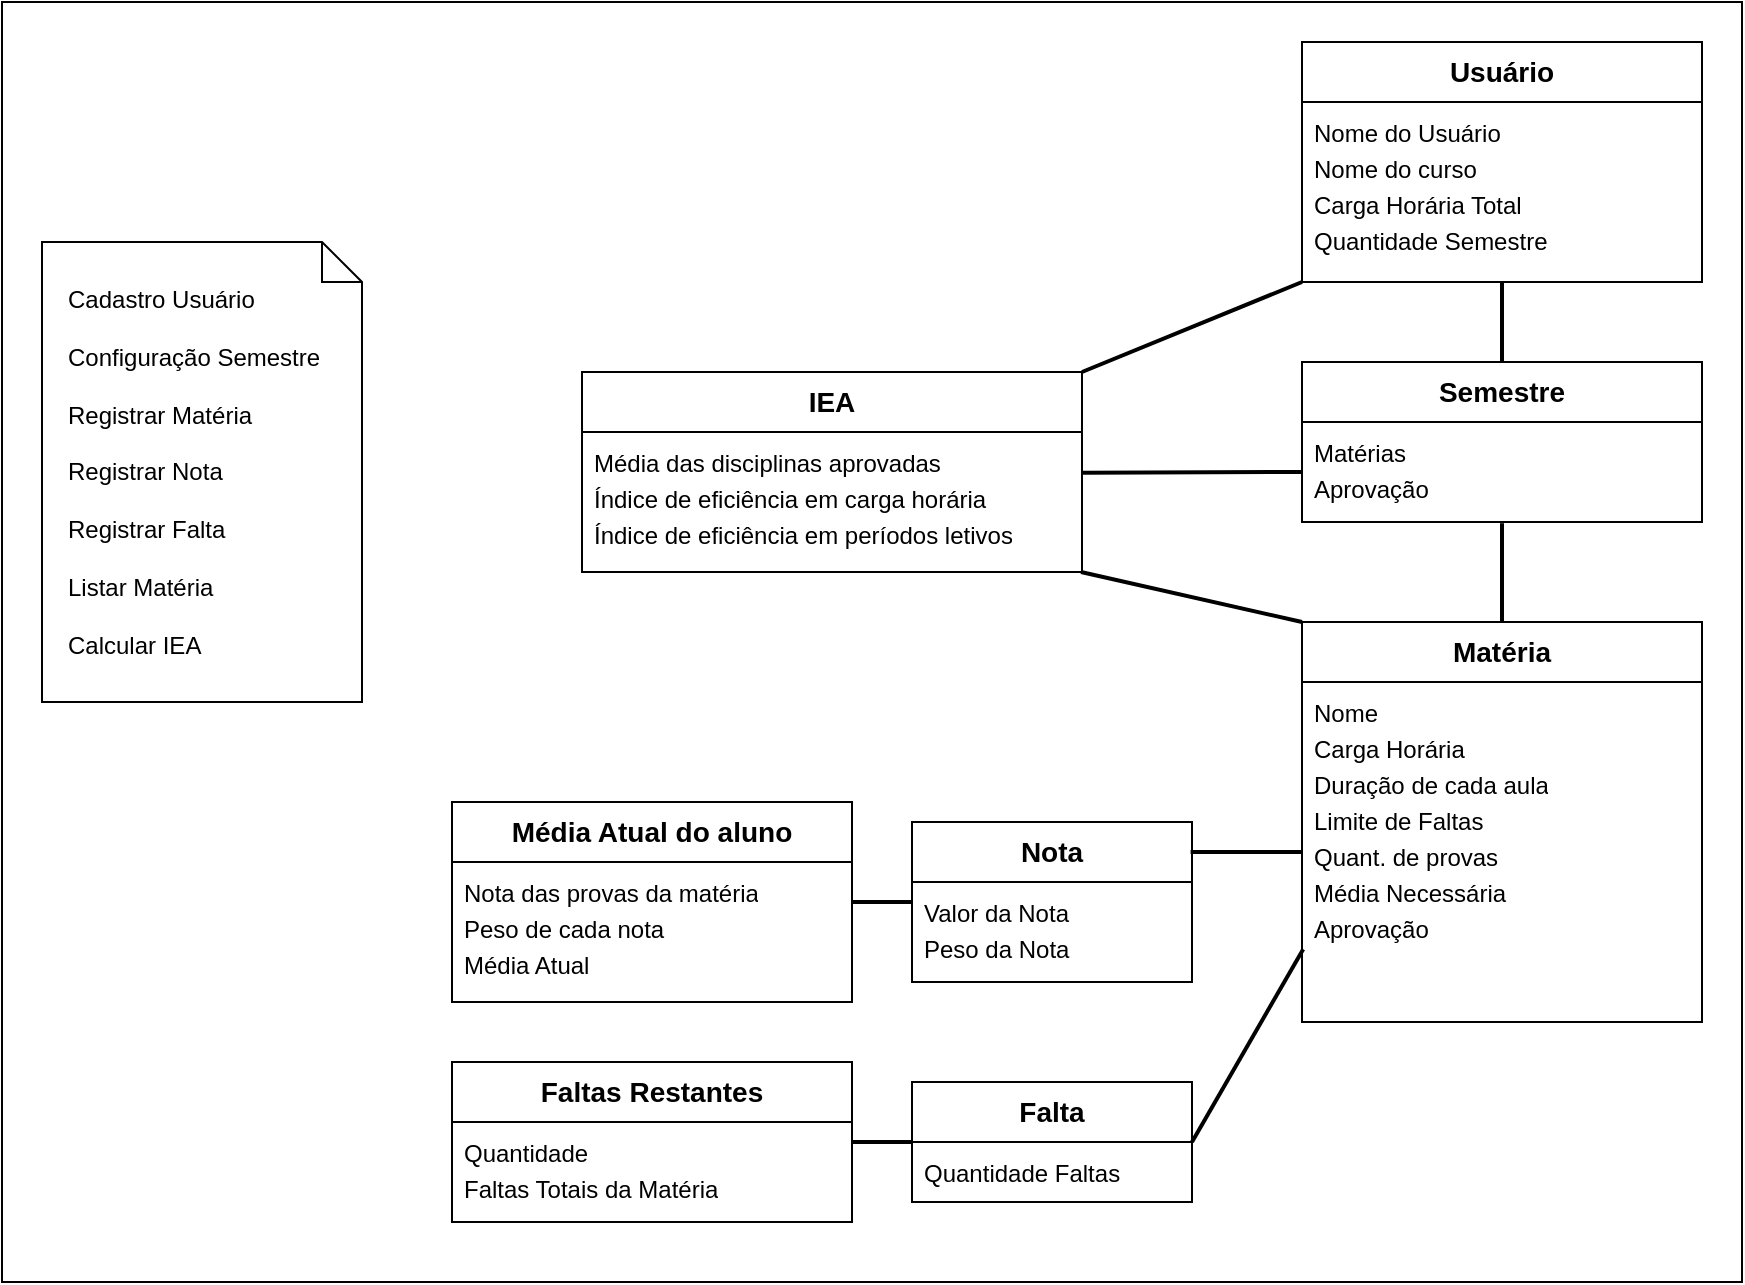 <mxfile version="28.2.7">
  <diagram name="Page-1" id="pkP7r03JcXVv8Jwx48xX">
    <mxGraphModel dx="1426" dy="749" grid="1" gridSize="10" guides="1" tooltips="1" connect="1" arrows="1" fold="1" page="1" pageScale="1" pageWidth="1169" pageHeight="827" math="0" shadow="0">
      <root>
        <mxCell id="0" />
        <mxCell id="1" parent="0" />
        <mxCell id="4mA09U-y53jeTH3qYbcP-43" value="" style="rounded=0;whiteSpace=wrap;html=1;fontFamily=Helvetica;fontSize=11;fontColor=default;labelBackgroundColor=default;" vertex="1" parent="1">
          <mxGeometry x="200" y="10" width="870" height="640" as="geometry" />
        </mxCell>
        <mxCell id="4mA09U-y53jeTH3qYbcP-9" value="&lt;font style=&quot;font-size: 14px;&quot;&gt;&lt;b&gt;Usuário&lt;/b&gt;&lt;/font&gt;" style="swimlane;fontStyle=0;childLayout=stackLayout;horizontal=1;startSize=30;horizontalStack=0;resizeParent=1;resizeParentMax=0;resizeLast=0;collapsible=0;marginBottom=0;align=center;whiteSpace=wrap;html=1;" vertex="1" parent="1">
          <mxGeometry x="850" y="30" width="200" height="120" as="geometry" />
        </mxCell>
        <mxCell id="4mA09U-y53jeTH3qYbcP-10" value="&lt;div style=&quot;line-height: 150%;&quot;&gt;Nome do Usuário&lt;br&gt;Nome do curso&lt;br&gt;Carga Horária Total&lt;br&gt;Quantidade Semestre&lt;/div&gt;" style="text;html=1;strokeColor=none;fillColor=none;spacingLeft=4;spacingRight=4;overflow=hidden;rotatable=0;points=[[0,0.5],[1,0.5]];portConstraint=eastwest;align=left;" vertex="1" parent="4mA09U-y53jeTH3qYbcP-9">
          <mxGeometry y="30" width="200" height="90" as="geometry" />
        </mxCell>
        <mxCell id="4mA09U-y53jeTH3qYbcP-11" value="&lt;font style=&quot;font-size: 14px;&quot;&gt;&lt;b&gt;Semestre&lt;/b&gt;&lt;/font&gt;" style="swimlane;fontStyle=0;childLayout=stackLayout;horizontal=1;startSize=30;horizontalStack=0;resizeParent=1;resizeParentMax=0;resizeLast=0;collapsible=0;marginBottom=0;align=center;whiteSpace=wrap;html=1;" vertex="1" parent="1">
          <mxGeometry x="850" y="190" width="200" height="80" as="geometry" />
        </mxCell>
        <mxCell id="4mA09U-y53jeTH3qYbcP-12" value="&lt;div style=&quot;line-height: 150%;&quot;&gt;Matérias&lt;br&gt;Aprovação&lt;/div&gt;" style="text;html=1;strokeColor=none;fillColor=none;spacingLeft=4;spacingRight=4;overflow=hidden;rotatable=0;points=[[0,0.5],[1,0.5]];portConstraint=eastwest;align=left;" vertex="1" parent="4mA09U-y53jeTH3qYbcP-11">
          <mxGeometry y="30" width="200" height="50" as="geometry" />
        </mxCell>
        <mxCell id="4mA09U-y53jeTH3qYbcP-13" value="&lt;font style=&quot;font-size: 14px;&quot;&gt;&lt;b&gt;Matéria&lt;/b&gt;&lt;/font&gt;" style="swimlane;fontStyle=0;childLayout=stackLayout;horizontal=1;startSize=30;horizontalStack=0;resizeParent=1;resizeParentMax=0;resizeLast=0;collapsible=0;marginBottom=0;align=center;whiteSpace=wrap;html=1;verticalAlign=middle;spacingBottom=0;spacingTop=0;spacing=2;" vertex="1" parent="1">
          <mxGeometry x="850" y="320" width="200" height="200" as="geometry" />
        </mxCell>
        <mxCell id="4mA09U-y53jeTH3qYbcP-14" value="&lt;div style=&quot;line-height: 150%;&quot;&gt;Nome&lt;br&gt;Carga Horária&lt;br&gt;Duração de cada aula&lt;br&gt;Limite de Faltas&lt;br&gt;Quant. de provas&lt;br&gt;Média Necessária&lt;br&gt;Aprovação&lt;/div&gt;" style="text;html=1;strokeColor=none;fillColor=none;spacingLeft=4;spacingRight=4;overflow=hidden;rotatable=0;points=[[0,0.5],[1,0.5]];portConstraint=eastwest;align=left;" vertex="1" parent="4mA09U-y53jeTH3qYbcP-13">
          <mxGeometry y="30" width="200" height="170" as="geometry" />
        </mxCell>
        <mxCell id="4mA09U-y53jeTH3qYbcP-15" value="&lt;font style=&quot;font-size: 14px;&quot;&gt;&lt;b&gt;IEA&lt;/b&gt;&lt;/font&gt;" style="swimlane;fontStyle=0;childLayout=stackLayout;horizontal=1;startSize=30;horizontalStack=0;resizeParent=1;resizeParentMax=0;resizeLast=0;collapsible=0;marginBottom=0;align=center;whiteSpace=wrap;html=1;" vertex="1" parent="1">
          <mxGeometry x="490" y="195" width="250" height="100" as="geometry" />
        </mxCell>
        <mxCell id="4mA09U-y53jeTH3qYbcP-16" value="&lt;div style=&quot;line-height: 150%;&quot;&gt;Média das disciplinas aprovadas&lt;div&gt;Índice de eficiência em carga horária&lt;/div&gt;&lt;div&gt;Índice de eficiência em períodos letivos&lt;/div&gt;&lt;/div&gt;" style="text;html=1;strokeColor=none;fillColor=none;spacingLeft=4;spacingRight=4;overflow=hidden;rotatable=0;points=[[0,0.5],[1,0.5]];portConstraint=eastwest;align=left;" vertex="1" parent="4mA09U-y53jeTH3qYbcP-15">
          <mxGeometry y="30" width="250" height="70" as="geometry" />
        </mxCell>
        <mxCell id="4mA09U-y53jeTH3qYbcP-17" value="&lt;font style=&quot;font-size: 14px;&quot;&gt;&lt;b&gt;Média Atual do aluno&lt;/b&gt;&lt;/font&gt;" style="swimlane;fontStyle=0;childLayout=stackLayout;horizontal=1;startSize=30;horizontalStack=0;resizeParent=1;resizeParentMax=0;resizeLast=0;collapsible=0;marginBottom=0;align=center;whiteSpace=wrap;html=1;" vertex="1" parent="1">
          <mxGeometry x="425" y="410" width="200" height="100" as="geometry" />
        </mxCell>
        <mxCell id="4mA09U-y53jeTH3qYbcP-18" value="&lt;div style=&quot;line-height: 150%;&quot;&gt;Nota das provas da matéria&lt;br&gt;Peso de cada nota&lt;br&gt;Média Atual&lt;/div&gt;" style="text;html=1;strokeColor=none;fillColor=none;spacingLeft=4;spacingRight=4;overflow=hidden;rotatable=0;points=[[0,0.5],[1,0.5]];portConstraint=eastwest;align=left;" vertex="1" parent="4mA09U-y53jeTH3qYbcP-17">
          <mxGeometry y="30" width="200" height="70" as="geometry" />
        </mxCell>
        <mxCell id="4mA09U-y53jeTH3qYbcP-36" style="edgeStyle=orthogonalEdgeStyle;rounded=0;orthogonalLoop=1;jettySize=auto;html=1;exitX=0;exitY=0.5;exitDx=0;exitDy=0;entryX=1;entryY=0.5;entryDx=0;entryDy=0;strokeWidth=2;endArrow=none;endFill=0;" edge="1" parent="1" source="4mA09U-y53jeTH3qYbcP-19" target="4mA09U-y53jeTH3qYbcP-17">
          <mxGeometry relative="1" as="geometry" />
        </mxCell>
        <mxCell id="4mA09U-y53jeTH3qYbcP-19" value="&lt;font style=&quot;font-size: 14px;&quot;&gt;&lt;b&gt;Nota&lt;/b&gt;&lt;/font&gt;" style="swimlane;fontStyle=0;childLayout=stackLayout;horizontal=1;startSize=30;horizontalStack=0;resizeParent=1;resizeParentMax=0;resizeLast=0;collapsible=0;marginBottom=0;align=center;whiteSpace=wrap;html=1;" vertex="1" parent="1">
          <mxGeometry x="655" y="420" width="140" height="80" as="geometry" />
        </mxCell>
        <mxCell id="4mA09U-y53jeTH3qYbcP-20" value="&lt;div style=&quot;line-height: 150%;&quot;&gt;Valor da Nota&lt;br&gt;Peso da Nota&lt;/div&gt;" style="text;html=1;strokeColor=none;fillColor=none;spacingLeft=4;spacingRight=4;overflow=hidden;rotatable=0;points=[[0,0.5],[1,0.5]];portConstraint=eastwest;align=left;" vertex="1" parent="4mA09U-y53jeTH3qYbcP-19">
          <mxGeometry y="30" width="140" height="50" as="geometry" />
        </mxCell>
        <mxCell id="4mA09U-y53jeTH3qYbcP-21" value="&lt;font style=&quot;font-size: 14px;&quot;&gt;&lt;b&gt;Faltas Restantes&lt;/b&gt;&lt;/font&gt;" style="swimlane;fontStyle=0;childLayout=stackLayout;horizontal=1;startSize=30;horizontalStack=0;resizeParent=1;resizeParentMax=0;resizeLast=0;collapsible=0;marginBottom=0;align=center;whiteSpace=wrap;html=1;" vertex="1" parent="1">
          <mxGeometry x="425" y="540" width="200" height="80" as="geometry" />
        </mxCell>
        <mxCell id="4mA09U-y53jeTH3qYbcP-22" value="&lt;div style=&quot;line-height: 150%;&quot;&gt;Quantidade&lt;br&gt;Faltas Totais da Matéria&lt;/div&gt;" style="text;html=1;strokeColor=none;fillColor=none;spacingLeft=4;spacingRight=4;overflow=hidden;rotatable=0;points=[[0,0.5],[1,0.5]];portConstraint=eastwest;align=left;" vertex="1" parent="4mA09U-y53jeTH3qYbcP-21">
          <mxGeometry y="30" width="200" height="50" as="geometry" />
        </mxCell>
        <mxCell id="4mA09U-y53jeTH3qYbcP-37" style="edgeStyle=orthogonalEdgeStyle;rounded=0;orthogonalLoop=1;jettySize=auto;html=1;exitX=0;exitY=0.5;exitDx=0;exitDy=0;entryX=1;entryY=0.5;entryDx=0;entryDy=0;endArrow=none;endFill=0;strokeWidth=2;" edge="1" parent="1" source="4mA09U-y53jeTH3qYbcP-23" target="4mA09U-y53jeTH3qYbcP-21">
          <mxGeometry relative="1" as="geometry" />
        </mxCell>
        <mxCell id="4mA09U-y53jeTH3qYbcP-23" value="&lt;font style=&quot;font-size: 14px;&quot;&gt;&lt;b&gt;Falta&lt;/b&gt;&lt;/font&gt;" style="swimlane;fontStyle=0;childLayout=stackLayout;horizontal=1;startSize=30;horizontalStack=0;resizeParent=1;resizeParentMax=0;resizeLast=0;collapsible=0;marginBottom=0;align=center;whiteSpace=wrap;html=1;" vertex="1" parent="1">
          <mxGeometry x="655" y="550" width="140" height="60" as="geometry" />
        </mxCell>
        <mxCell id="4mA09U-y53jeTH3qYbcP-24" value="&lt;div style=&quot;line-height: 150%;&quot;&gt;Quantidade Faltas&lt;/div&gt;" style="text;html=1;strokeColor=none;fillColor=none;spacingLeft=4;spacingRight=4;overflow=hidden;rotatable=0;points=[[0,0.5],[1,0.5]];portConstraint=eastwest;align=left;" vertex="1" parent="4mA09U-y53jeTH3qYbcP-23">
          <mxGeometry y="30" width="140" height="30" as="geometry" />
        </mxCell>
        <mxCell id="4mA09U-y53jeTH3qYbcP-35" value="&lt;span style=&quot;&quot;&gt;Cadastro Usuário&lt;/span&gt;&lt;div&gt;&lt;span style=&quot;&quot;&gt;&lt;br&gt;&lt;/span&gt;&lt;/div&gt;&lt;div&gt;&lt;span style=&quot;&quot;&gt;Configuração Semestre&lt;/span&gt;&lt;span style=&quot;&quot;&gt;&lt;/span&gt;&lt;/div&gt;&lt;div&gt;&lt;span style=&quot;&quot;&gt;&lt;br&gt;&lt;/span&gt;&lt;/div&gt;&lt;div&gt;&lt;span style=&quot;&quot;&gt;Registrar Matéria&lt;/span&gt;&lt;span style=&quot;&quot;&gt;&lt;/span&gt;&lt;/div&gt;&lt;div&gt;&lt;span style=&quot;&quot;&gt;&lt;br&gt;&lt;/span&gt;&lt;/div&gt;&lt;div&gt;&lt;span style=&quot;&quot;&gt;Registrar Nota&lt;/span&gt;&lt;span style=&quot;&quot;&gt;&lt;/span&gt;&lt;/div&gt;&lt;div&gt;&lt;span style=&quot;&quot;&gt;&lt;br&gt;&lt;/span&gt;&lt;/div&gt;&lt;div&gt;&lt;span style=&quot;&quot;&gt;Registrar Falta&lt;/span&gt;&lt;span style=&quot;&quot;&gt;&lt;/span&gt;&lt;/div&gt;&lt;div&gt;&lt;span style=&quot;&quot;&gt;&lt;br&gt;&lt;/span&gt;&lt;/div&gt;&lt;div&gt;&lt;span style=&quot;&quot;&gt;Listar Matéria&lt;/span&gt;&lt;span style=&quot;&quot;&gt;&lt;/span&gt;&lt;/div&gt;&lt;div&gt;&lt;span style=&quot;&quot;&gt;&lt;br&gt;&lt;/span&gt;&lt;/div&gt;&lt;div&gt;&lt;span style=&quot;&quot;&gt;Calcular IEA&lt;/span&gt;&lt;span style=&quot;&quot;&gt;&lt;/span&gt;&lt;/div&gt;" style="shape=note;size=20;whiteSpace=wrap;html=1;align=left;labelPosition=center;verticalLabelPosition=middle;verticalAlign=middle;spacingLeft=11;" vertex="1" parent="1">
          <mxGeometry x="220" y="130" width="160" height="230" as="geometry" />
        </mxCell>
        <mxCell id="4mA09U-y53jeTH3qYbcP-38" style="shape=connector;rounded=0;orthogonalLoop=1;jettySize=auto;html=1;exitX=0;exitY=0.5;exitDx=0;exitDy=0;entryX=0.995;entryY=0.188;entryDx=0;entryDy=0;entryPerimeter=0;strokeColor=default;strokeWidth=2;align=center;verticalAlign=middle;fontFamily=Helvetica;fontSize=11;fontColor=default;labelBackgroundColor=default;endArrow=none;endFill=0;" edge="1" parent="1" source="4mA09U-y53jeTH3qYbcP-14" target="4mA09U-y53jeTH3qYbcP-19">
          <mxGeometry relative="1" as="geometry" />
        </mxCell>
        <mxCell id="4mA09U-y53jeTH3qYbcP-39" style="shape=connector;rounded=0;orthogonalLoop=1;jettySize=auto;html=1;exitX=1;exitY=0.5;exitDx=0;exitDy=0;entryX=0.003;entryY=0.786;entryDx=0;entryDy=0;entryPerimeter=0;strokeColor=default;strokeWidth=2;align=center;verticalAlign=middle;fontFamily=Helvetica;fontSize=11;fontColor=default;labelBackgroundColor=default;endArrow=none;endFill=0;" edge="1" parent="1" source="4mA09U-y53jeTH3qYbcP-23" target="4mA09U-y53jeTH3qYbcP-14">
          <mxGeometry relative="1" as="geometry" />
        </mxCell>
        <mxCell id="4mA09U-y53jeTH3qYbcP-40" style="shape=connector;rounded=0;orthogonalLoop=1;jettySize=auto;html=1;exitX=0;exitY=0;exitDx=0;exitDy=0;entryX=0.998;entryY=1;entryDx=0;entryDy=0;entryPerimeter=0;strokeColor=default;strokeWidth=2;align=center;verticalAlign=middle;fontFamily=Helvetica;fontSize=11;fontColor=default;labelBackgroundColor=default;endArrow=none;endFill=0;" edge="1" parent="1" source="4mA09U-y53jeTH3qYbcP-13" target="4mA09U-y53jeTH3qYbcP-16">
          <mxGeometry relative="1" as="geometry">
            <mxPoint x="876" y="440" as="sourcePoint" />
            <mxPoint x="820" y="440" as="targetPoint" />
          </mxGeometry>
        </mxCell>
        <mxCell id="4mA09U-y53jeTH3qYbcP-41" style="shape=connector;rounded=0;orthogonalLoop=1;jettySize=auto;html=1;exitX=1;exitY=0;exitDx=0;exitDy=0;entryX=0;entryY=1;entryDx=0;entryDy=0;entryPerimeter=0;strokeColor=default;strokeWidth=2;align=center;verticalAlign=middle;fontFamily=Helvetica;fontSize=11;fontColor=default;labelBackgroundColor=default;endArrow=none;endFill=0;" edge="1" parent="1" source="4mA09U-y53jeTH3qYbcP-15" target="4mA09U-y53jeTH3qYbcP-10">
          <mxGeometry relative="1" as="geometry">
            <mxPoint x="859" y="217" as="sourcePoint" />
            <mxPoint x="750" y="140" as="targetPoint" />
          </mxGeometry>
        </mxCell>
        <mxCell id="4mA09U-y53jeTH3qYbcP-42" style="shape=connector;rounded=0;orthogonalLoop=1;jettySize=auto;html=1;exitX=0;exitY=0.5;exitDx=0;exitDy=0;entryX=1.002;entryY=0.291;entryDx=0;entryDy=0;entryPerimeter=0;strokeColor=default;strokeWidth=2;align=center;verticalAlign=middle;fontFamily=Helvetica;fontSize=11;fontColor=default;labelBackgroundColor=default;endArrow=none;endFill=0;" edge="1" parent="1" source="4mA09U-y53jeTH3qYbcP-12" target="4mA09U-y53jeTH3qYbcP-16">
          <mxGeometry relative="1" as="geometry" />
        </mxCell>
        <mxCell id="4mA09U-y53jeTH3qYbcP-44" style="edgeStyle=orthogonalEdgeStyle;shape=connector;rounded=0;orthogonalLoop=1;jettySize=auto;html=1;exitX=0.5;exitY=0;exitDx=0;exitDy=0;entryX=0.5;entryY=1.012;entryDx=0;entryDy=0;entryPerimeter=0;strokeColor=default;strokeWidth=2;align=center;verticalAlign=middle;fontFamily=Helvetica;fontSize=11;fontColor=default;labelBackgroundColor=default;endArrow=none;endFill=0;" edge="1" parent="1" source="4mA09U-y53jeTH3qYbcP-13" target="4mA09U-y53jeTH3qYbcP-12">
          <mxGeometry relative="1" as="geometry" />
        </mxCell>
        <mxCell id="4mA09U-y53jeTH3qYbcP-45" style="edgeStyle=orthogonalEdgeStyle;shape=connector;rounded=0;orthogonalLoop=1;jettySize=auto;html=1;exitX=0.5;exitY=0;exitDx=0;exitDy=0;entryX=0.5;entryY=0.996;entryDx=0;entryDy=0;entryPerimeter=0;strokeColor=default;strokeWidth=2;align=center;verticalAlign=middle;fontFamily=Helvetica;fontSize=11;fontColor=default;labelBackgroundColor=default;endArrow=none;endFill=0;" edge="1" parent="1" source="4mA09U-y53jeTH3qYbcP-11" target="4mA09U-y53jeTH3qYbcP-10">
          <mxGeometry relative="1" as="geometry" />
        </mxCell>
      </root>
    </mxGraphModel>
  </diagram>
</mxfile>
